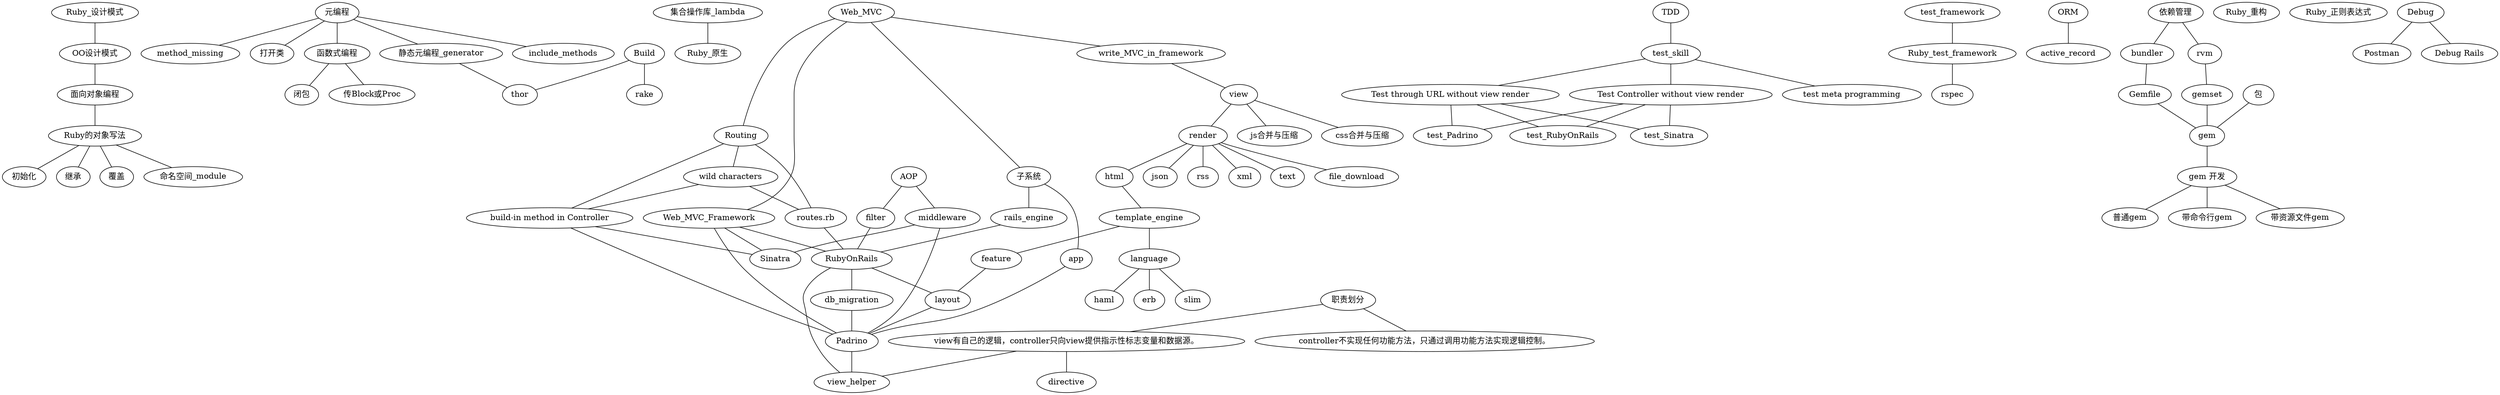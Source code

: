 graph ruby_knowlege_map {
  面向对象编程 -- Ruby的对象写法;
  Ruby的对象写法 -- 初始化;
  Ruby的对象写法 -- 继承;
  Ruby的对象写法 -- 覆盖;
  Ruby的对象写法 -- 命名空间_module;
  元编程 -- include_methods;
  元编程 -- method_missing;
  元编程 -- 打开类;
  元编程 -- 静态元编程_generator -- thor;
  元编程 -- 函数式编程;
  集合操作库_lambda -- Ruby_原生;
  函数式编程 -- 传Block或Proc, 闭包;
  Web_MVC -- Routing -- "wild characters" -- "routes.rb", "build-in method in Controller";
  Routing -- "routes.rb" -- RubyOnRails;
  Routing -- "build-in method in Controller" -- Sinatra,Padrino
  Web_MVC -- write_MVC_in_framework -- view -- render -- html,json,rss,xml,text,file_download;
  Web_MVC -- 子系统 -- rails_engine,app;
  rails_engine -- RubyOnRails;
  app -- Padrino;
  html -- template_engine -- language -- haml,erb,slim;
  template_engine --  feature -- layout;
  view -- js合并与压缩,css合并与压缩;
  RubyOnRails -- layout -- Padrino;
  Web_MVC -- Web_MVC_Framework; 
  Web_MVC_Framework -- RubyOnRails;
  Web_MVC_Framework -- Padrino; 
  Web_MVC_Framework -- Sinatra;
  AOP -- filter, middleware;
  filter -- RubyOnRails;
  middleware -- Sinatra, Padrino;
  TDD -- test_skill;
  test_skill -- "Test Controller without view render" -- test_Padrino, test_RubyOnRails, test_Sinatra;
  test_skill -- "Test through URL without view render" -- test_Padrino, test_RubyOnRails, test_Sinatra;
  test_skill -- "test meta programming";
  test_framework -- Ruby_test_framework -- rspec;
  职责划分 -- controller不实现任何功能方法，只通过调用功能方法实现逻辑控制。;
  职责划分 -- view有自己的逻辑，controller只向view提供指示性标志变量和数据源。;
  view有自己的逻辑，controller只向view提供指示性标志变量和数据源。 -- view_helper;
  view有自己的逻辑，controller只向view提供指示性标志变量和数据源。 -- directive;
  RubyOnRails -- view_helper;
  Padrino -- view_helper;
  Ruby_设计模式 -- OO设计模式;
  OO设计模式 -- 面向对象编程;
  ORM -- active_record;
  RubyOnRails -- db_migration;
  db_migration -- Padrino;
  Build -- rake;
  Build -- thor;
  依赖管理 -- bundler -- Gemfile -- gem;
  依赖管理 -- rvm -- gemset -- gem;
  包 -- gem -- "gem 开发" -- 普通gem, 带命令行gem,带资源文件gem;
  Ruby_重构;
  Ruby_正则表达式;
  Debug -- Postman, "Debug Rails"; 
}	